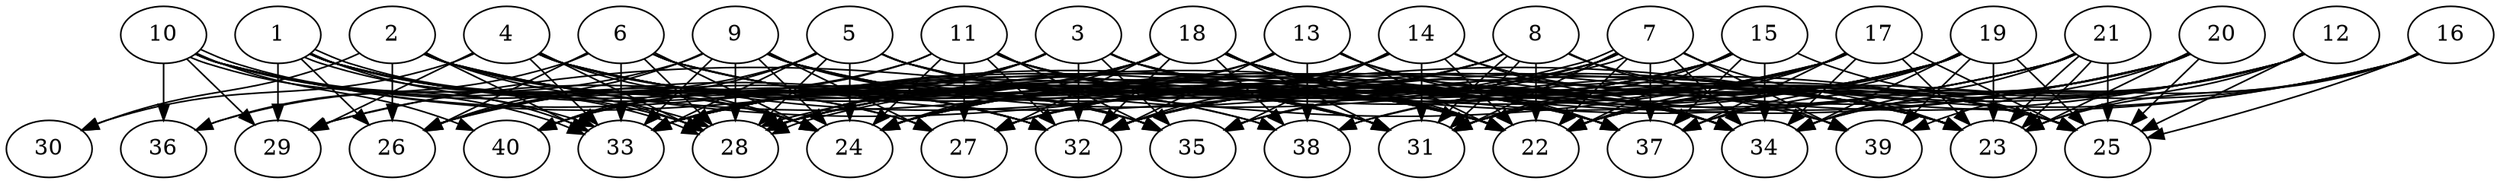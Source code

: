 // DAG automatically generated by daggen at Thu Oct  3 14:06:49 2019
// ./daggen --dot -n 40 --ccr 0.5 --fat 0.9 --regular 0.7 --density 0.9 --mindata 5242880 --maxdata 52428800 
digraph G {
  1 [size="28057600", alpha="0.09", expect_size="14028800"] 
  1 -> 24 [size ="14028800"]
  1 -> 26 [size ="14028800"]
  1 -> 27 [size ="14028800"]
  1 -> 28 [size ="14028800"]
  1 -> 28 [size ="14028800"]
  1 -> 29 [size ="14028800"]
  1 -> 32 [size ="14028800"]
  1 -> 33 [size ="14028800"]
  1 -> 35 [size ="14028800"]
  1 -> 38 [size ="14028800"]
  2 [size="41351168", alpha="0.14", expect_size="20675584"] 
  2 -> 23 [size ="20675584"]
  2 -> 24 [size ="20675584"]
  2 -> 26 [size ="20675584"]
  2 -> 28 [size ="20675584"]
  2 -> 30 [size ="20675584"]
  2 -> 32 [size ="20675584"]
  2 -> 33 [size ="20675584"]
  2 -> 34 [size ="20675584"]
  2 -> 35 [size ="20675584"]
  3 [size="30464000", alpha="0.05", expect_size="15232000"] 
  3 -> 22 [size ="15232000"]
  3 -> 23 [size ="15232000"]
  3 -> 25 [size ="15232000"]
  3 -> 26 [size ="15232000"]
  3 -> 28 [size ="15232000"]
  3 -> 32 [size ="15232000"]
  3 -> 33 [size ="15232000"]
  3 -> 35 [size ="15232000"]
  3 -> 37 [size ="15232000"]
  3 -> 40 [size ="15232000"]
  4 [size="18739200", alpha="0.04", expect_size="9369600"] 
  4 -> 22 [size ="9369600"]
  4 -> 24 [size ="9369600"]
  4 -> 28 [size ="9369600"]
  4 -> 29 [size ="9369600"]
  4 -> 30 [size ="9369600"]
  4 -> 31 [size ="9369600"]
  4 -> 32 [size ="9369600"]
  4 -> 33 [size ="9369600"]
  4 -> 38 [size ="9369600"]
  4 -> 39 [size ="9369600"]
  5 [size="14856192", alpha="0.08", expect_size="7428096"] 
  5 -> 22 [size ="7428096"]
  5 -> 24 [size ="7428096"]
  5 -> 25 [size ="7428096"]
  5 -> 26 [size ="7428096"]
  5 -> 28 [size ="7428096"]
  5 -> 31 [size ="7428096"]
  5 -> 33 [size ="7428096"]
  5 -> 34 [size ="7428096"]
  5 -> 40 [size ="7428096"]
  6 [size="37871616", alpha="0.02", expect_size="18935808"] 
  6 -> 22 [size ="18935808"]
  6 -> 23 [size ="18935808"]
  6 -> 24 [size ="18935808"]
  6 -> 26 [size ="18935808"]
  6 -> 28 [size ="18935808"]
  6 -> 31 [size ="18935808"]
  6 -> 33 [size ="18935808"]
  6 -> 36 [size ="18935808"]
  6 -> 37 [size ="18935808"]
  7 [size="47874048", alpha="0.07", expect_size="23937024"] 
  7 -> 22 [size ="23937024"]
  7 -> 23 [size ="23937024"]
  7 -> 27 [size ="23937024"]
  7 -> 28 [size ="23937024"]
  7 -> 28 [size ="23937024"]
  7 -> 31 [size ="23937024"]
  7 -> 32 [size ="23937024"]
  7 -> 33 [size ="23937024"]
  7 -> 34 [size ="23937024"]
  7 -> 37 [size ="23937024"]
  7 -> 39 [size ="23937024"]
  8 [size="23576576", alpha="0.16", expect_size="11788288"] 
  8 -> 22 [size ="11788288"]
  8 -> 25 [size ="11788288"]
  8 -> 27 [size ="11788288"]
  8 -> 28 [size ="11788288"]
  8 -> 31 [size ="11788288"]
  8 -> 31 [size ="11788288"]
  8 -> 33 [size ="11788288"]
  8 -> 39 [size ="11788288"]
  9 [size="30556160", alpha="0.07", expect_size="15278080"] 
  9 -> 22 [size ="15278080"]
  9 -> 23 [size ="15278080"]
  9 -> 24 [size ="15278080"]
  9 -> 26 [size ="15278080"]
  9 -> 27 [size ="15278080"]
  9 -> 28 [size ="15278080"]
  9 -> 31 [size ="15278080"]
  9 -> 33 [size ="15278080"]
  9 -> 35 [size ="15278080"]
  9 -> 36 [size ="15278080"]
  9 -> 37 [size ="15278080"]
  10 [size="30769152", alpha="0.11", expect_size="15384576"] 
  10 -> 22 [size ="15384576"]
  10 -> 27 [size ="15384576"]
  10 -> 28 [size ="15384576"]
  10 -> 29 [size ="15384576"]
  10 -> 31 [size ="15384576"]
  10 -> 32 [size ="15384576"]
  10 -> 33 [size ="15384576"]
  10 -> 33 [size ="15384576"]
  10 -> 36 [size ="15384576"]
  10 -> 40 [size ="15384576"]
  11 [size="51097600", alpha="0.11", expect_size="25548800"] 
  11 -> 22 [size ="25548800"]
  11 -> 24 [size ="25548800"]
  11 -> 26 [size ="25548800"]
  11 -> 27 [size ="25548800"]
  11 -> 31 [size ="25548800"]
  11 -> 32 [size ="25548800"]
  11 -> 34 [size ="25548800"]
  11 -> 35 [size ="25548800"]
  11 -> 37 [size ="25548800"]
  11 -> 40 [size ="25548800"]
  12 [size="95901696", alpha="0.16", expect_size="47950848"] 
  12 -> 22 [size ="47950848"]
  12 -> 23 [size ="47950848"]
  12 -> 25 [size ="47950848"]
  12 -> 27 [size ="47950848"]
  12 -> 31 [size ="47950848"]
  12 -> 34 [size ="47950848"]
  12 -> 37 [size ="47950848"]
  12 -> 38 [size ="47950848"]
  13 [size="67141632", alpha="0.15", expect_size="33570816"] 
  13 -> 22 [size ="33570816"]
  13 -> 24 [size ="33570816"]
  13 -> 32 [size ="33570816"]
  13 -> 33 [size ="33570816"]
  13 -> 34 [size ="33570816"]
  13 -> 37 [size ="33570816"]
  13 -> 38 [size ="33570816"]
  14 [size="92850176", alpha="0.08", expect_size="46425088"] 
  14 -> 22 [size ="46425088"]
  14 -> 23 [size ="46425088"]
  14 -> 24 [size ="46425088"]
  14 -> 26 [size ="46425088"]
  14 -> 31 [size ="46425088"]
  14 -> 32 [size ="46425088"]
  14 -> 34 [size ="46425088"]
  14 -> 35 [size ="46425088"]
  15 [size="19331072", alpha="0.06", expect_size="9665536"] 
  15 -> 22 [size ="9665536"]
  15 -> 25 [size ="9665536"]
  15 -> 28 [size ="9665536"]
  15 -> 31 [size ="9665536"]
  15 -> 32 [size ="9665536"]
  15 -> 33 [size ="9665536"]
  15 -> 34 [size ="9665536"]
  15 -> 37 [size ="9665536"]
  16 [size="55343104", alpha="0.02", expect_size="27671552"] 
  16 -> 22 [size ="27671552"]
  16 -> 23 [size ="27671552"]
  16 -> 25 [size ="27671552"]
  16 -> 32 [size ="27671552"]
  16 -> 34 [size ="27671552"]
  16 -> 35 [size ="27671552"]
  17 [size="63791104", alpha="0.10", expect_size="31895552"] 
  17 -> 22 [size ="31895552"]
  17 -> 23 [size ="31895552"]
  17 -> 25 [size ="31895552"]
  17 -> 28 [size ="31895552"]
  17 -> 29 [size ="31895552"]
  17 -> 31 [size ="31895552"]
  17 -> 32 [size ="31895552"]
  17 -> 34 [size ="31895552"]
  17 -> 35 [size ="31895552"]
  17 -> 37 [size ="31895552"]
  18 [size="94552064", alpha="0.13", expect_size="47276032"] 
  18 -> 22 [size ="47276032"]
  18 -> 23 [size ="47276032"]
  18 -> 24 [size ="47276032"]
  18 -> 25 [size ="47276032"]
  18 -> 27 [size ="47276032"]
  18 -> 29 [size ="47276032"]
  18 -> 31 [size ="47276032"]
  18 -> 32 [size ="47276032"]
  18 -> 33 [size ="47276032"]
  18 -> 34 [size ="47276032"]
  18 -> 37 [size ="47276032"]
  18 -> 38 [size ="47276032"]
  18 -> 40 [size ="47276032"]
  19 [size="75991040", alpha="0.11", expect_size="37995520"] 
  19 -> 22 [size ="37995520"]
  19 -> 23 [size ="37995520"]
  19 -> 24 [size ="37995520"]
  19 -> 25 [size ="37995520"]
  19 -> 27 [size ="37995520"]
  19 -> 31 [size ="37995520"]
  19 -> 33 [size ="37995520"]
  19 -> 34 [size ="37995520"]
  19 -> 35 [size ="37995520"]
  19 -> 37 [size ="37995520"]
  19 -> 38 [size ="37995520"]
  19 -> 39 [size ="37995520"]
  20 [size="13498368", alpha="0.05", expect_size="6749184"] 
  20 -> 22 [size ="6749184"]
  20 -> 23 [size ="6749184"]
  20 -> 24 [size ="6749184"]
  20 -> 25 [size ="6749184"]
  20 -> 28 [size ="6749184"]
  20 -> 31 [size ="6749184"]
  20 -> 32 [size ="6749184"]
  20 -> 39 [size ="6749184"]
  21 [size="63361024", alpha="0.02", expect_size="31680512"] 
  21 -> 23 [size ="31680512"]
  21 -> 23 [size ="31680512"]
  21 -> 24 [size ="31680512"]
  21 -> 25 [size ="31680512"]
  21 -> 28 [size ="31680512"]
  21 -> 33 [size ="31680512"]
  21 -> 34 [size ="31680512"]
  22 [size="23031808", alpha="0.06", expect_size="11515904"] 
  23 [size="100777984", alpha="0.15", expect_size="50388992"] 
  24 [size="77686784", alpha="0.05", expect_size="38843392"] 
  25 [size="20656128", alpha="0.16", expect_size="10328064"] 
  26 [size="47388672", alpha="0.13", expect_size="23694336"] 
  27 [size="56051712", alpha="0.18", expect_size="28025856"] 
  28 [size="102119424", alpha="0.05", expect_size="51059712"] 
  29 [size="70838272", alpha="0.17", expect_size="35419136"] 
  30 [size="27160576", alpha="0.13", expect_size="13580288"] 
  31 [size="49078272", alpha="0.18", expect_size="24539136"] 
  32 [size="59793408", alpha="0.01", expect_size="29896704"] 
  33 [size="90169344", alpha="0.16", expect_size="45084672"] 
  34 [size="65816576", alpha="0.08", expect_size="32908288"] 
  35 [size="89360384", alpha="0.02", expect_size="44680192"] 
  36 [size="70799360", alpha="0.06", expect_size="35399680"] 
  37 [size="37519360", alpha="0.01", expect_size="18759680"] 
  38 [size="26910720", alpha="0.14", expect_size="13455360"] 
  39 [size="52064256", alpha="0.00", expect_size="26032128"] 
  40 [size="38678528", alpha="0.08", expect_size="19339264"] 
}
